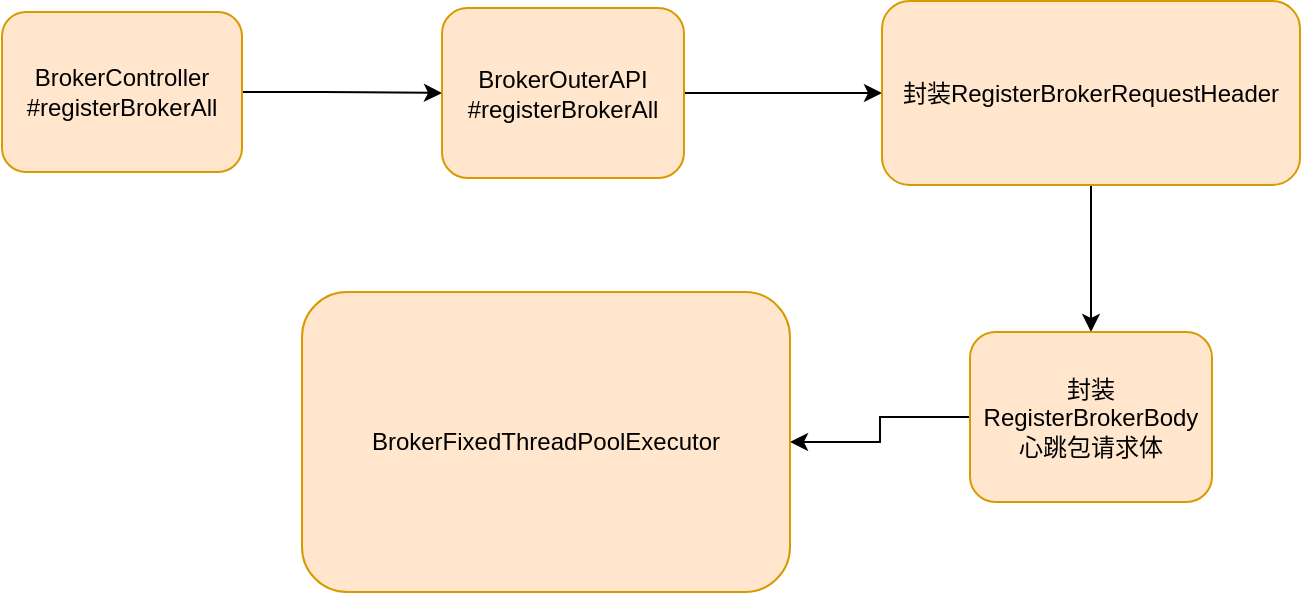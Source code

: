 <mxfile version="14.6.9" type="github">
  <diagram id="3uCvn8jtByhbgXQ2X7Po" name="RocketMQ路由信息注册">
    <mxGraphModel dx="1426" dy="686" grid="1" gridSize="10" guides="1" tooltips="1" connect="1" arrows="1" fold="1" page="1" pageScale="1" pageWidth="827" pageHeight="1169" math="0" shadow="0">
      <root>
        <mxCell id="0" />
        <mxCell id="1" parent="0" />
        <mxCell id="IgVGf6Aafy9_dBFMTFZp-3" value="" style="edgeStyle=orthogonalEdgeStyle;orthogonalLoop=1;jettySize=auto;html=1;" edge="1" parent="1" source="IgVGf6Aafy9_dBFMTFZp-1" target="IgVGf6Aafy9_dBFMTFZp-2">
          <mxGeometry relative="1" as="geometry" />
        </mxCell>
        <mxCell id="IgVGf6Aafy9_dBFMTFZp-1" value="BrokerController&lt;br&gt;#registerBrokerAll" style="whiteSpace=wrap;html=1;fillColor=#ffe6cc;strokeColor=#d79b00;rounded=1;" vertex="1" parent="1">
          <mxGeometry x="120" y="80" width="120" height="80" as="geometry" />
        </mxCell>
        <mxCell id="f9a8QpdjIeNZDA1KyQ76-3" value="" style="edgeStyle=orthogonalEdgeStyle;orthogonalLoop=1;jettySize=auto;html=1;" edge="1" parent="1" source="IgVGf6Aafy9_dBFMTFZp-2" target="f9a8QpdjIeNZDA1KyQ76-2">
          <mxGeometry relative="1" as="geometry" />
        </mxCell>
        <mxCell id="IgVGf6Aafy9_dBFMTFZp-2" value="BrokerOuterAPI&#xa;#registerBrokerAll" style="whiteSpace=wrap;fillColor=#ffe6cc;strokeColor=#d79b00;rounded=1;" vertex="1" parent="1">
          <mxGeometry x="340" y="78" width="121" height="85" as="geometry" />
        </mxCell>
        <mxCell id="f9a8QpdjIeNZDA1KyQ76-5" value="" style="edgeStyle=orthogonalEdgeStyle;orthogonalLoop=1;jettySize=auto;html=1;" edge="1" parent="1" source="f9a8QpdjIeNZDA1KyQ76-2" target="f9a8QpdjIeNZDA1KyQ76-4">
          <mxGeometry relative="1" as="geometry" />
        </mxCell>
        <mxCell id="f9a8QpdjIeNZDA1KyQ76-2" value="封装RegisterBrokerRequestHeader" style="whiteSpace=wrap;fillColor=#ffe6cc;strokeColor=#d79b00;rounded=1;" vertex="1" parent="1">
          <mxGeometry x="560" y="74.5" width="209" height="92" as="geometry" />
        </mxCell>
        <mxCell id="f9a8QpdjIeNZDA1KyQ76-7" value="" style="edgeStyle=orthogonalEdgeStyle;rounded=0;orthogonalLoop=1;jettySize=auto;html=1;" edge="1" parent="1" source="f9a8QpdjIeNZDA1KyQ76-4" target="f9a8QpdjIeNZDA1KyQ76-6">
          <mxGeometry relative="1" as="geometry" />
        </mxCell>
        <mxCell id="f9a8QpdjIeNZDA1KyQ76-4" value="封装RegisterBrokerBody&#xa;心跳包请求体" style="whiteSpace=wrap;fillColor=#ffe6cc;strokeColor=#d79b00;rounded=1;" vertex="1" parent="1">
          <mxGeometry x="604" y="240" width="121" height="85" as="geometry" />
        </mxCell>
        <mxCell id="f9a8QpdjIeNZDA1KyQ76-6" value="BrokerFixedThreadPoolExecutor" style="whiteSpace=wrap;fillColor=#ffe6cc;strokeColor=#d79b00;rounded=1;" vertex="1" parent="1">
          <mxGeometry x="270" y="220" width="244" height="150" as="geometry" />
        </mxCell>
      </root>
    </mxGraphModel>
  </diagram>
</mxfile>

